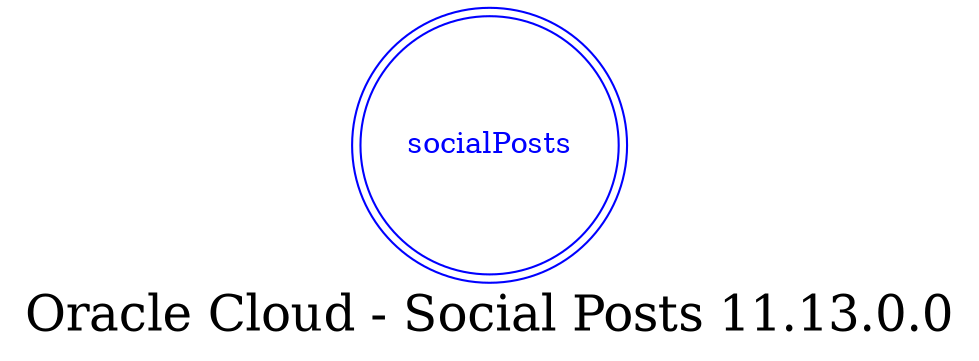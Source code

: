 digraph LexiconGraph {
graph[label="Oracle Cloud - Social Posts 11.13.0.0", fontsize=24]
splines=true
"socialPosts" [color=blue, fontcolor=blue, shape=doublecircle]
}
